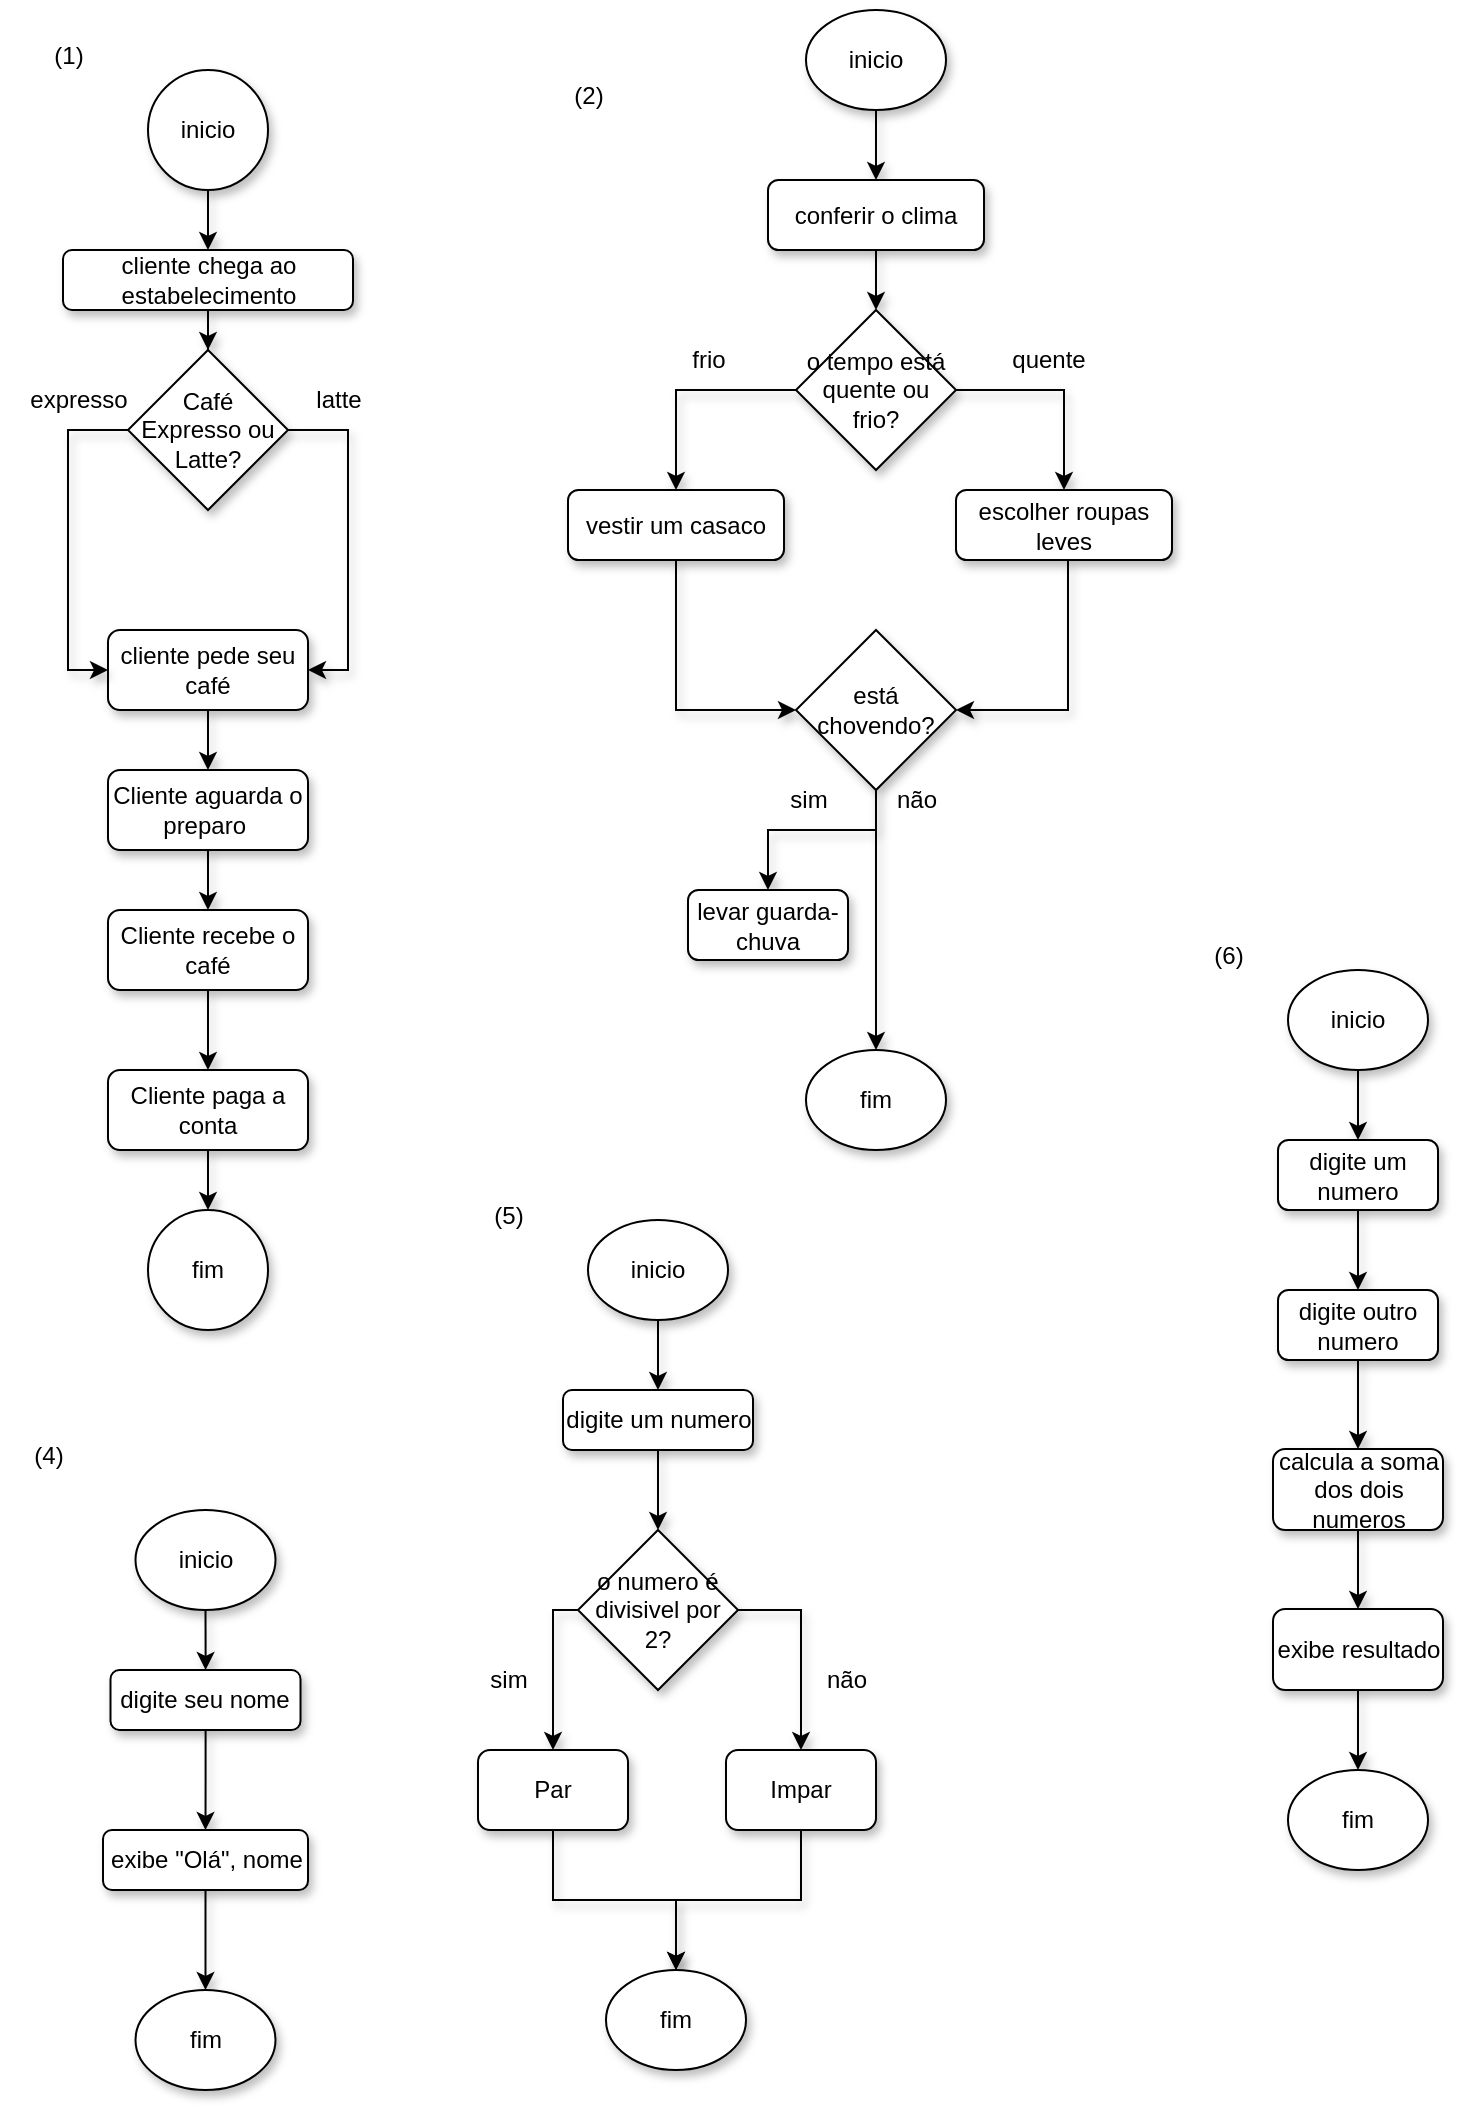 <mxfile version="26.0.11" pages="5">
  <diagram name="lista" id="a9Td2QftWE0cnzZ-PU5n">
    <mxGraphModel dx="558" dy="927" grid="1" gridSize="10" guides="1" tooltips="1" connect="1" arrows="1" fold="1" page="1" pageScale="1" pageWidth="827" pageHeight="1169" math="0" shadow="0">
      <root>
        <mxCell id="0" />
        <mxCell id="1" parent="0" />
        <mxCell id="vj0Q-SqbWzEwp1H3jBCi-4" value="" style="edgeStyle=orthogonalEdgeStyle;rounded=0;orthogonalLoop=1;jettySize=auto;html=1;shadow=1;" edge="1" parent="1" source="vj0Q-SqbWzEwp1H3jBCi-1" target="vj0Q-SqbWzEwp1H3jBCi-3">
          <mxGeometry relative="1" as="geometry" />
        </mxCell>
        <mxCell id="vj0Q-SqbWzEwp1H3jBCi-1" value="inicio" style="ellipse;whiteSpace=wrap;html=1;aspect=fixed;shadow=1;" vertex="1" parent="1">
          <mxGeometry x="90" y="40" width="60" height="60" as="geometry" />
        </mxCell>
        <mxCell id="vj0Q-SqbWzEwp1H3jBCi-7" style="edgeStyle=orthogonalEdgeStyle;rounded=0;orthogonalLoop=1;jettySize=auto;html=1;entryX=0.5;entryY=0;entryDx=0;entryDy=0;shadow=1;" edge="1" parent="1" source="vj0Q-SqbWzEwp1H3jBCi-3" target="vj0Q-SqbWzEwp1H3jBCi-6">
          <mxGeometry relative="1" as="geometry" />
        </mxCell>
        <mxCell id="vj0Q-SqbWzEwp1H3jBCi-3" value="cliente chega ao estabelecimento" style="rounded=1;whiteSpace=wrap;html=1;shadow=1;" vertex="1" parent="1">
          <mxGeometry x="47.5" y="130" width="145" height="30" as="geometry" />
        </mxCell>
        <mxCell id="vj0Q-SqbWzEwp1H3jBCi-14" value="" style="edgeStyle=orthogonalEdgeStyle;rounded=0;orthogonalLoop=1;jettySize=auto;html=1;shadow=1;" edge="1" parent="1" source="vj0Q-SqbWzEwp1H3jBCi-5" target="vj0Q-SqbWzEwp1H3jBCi-13">
          <mxGeometry relative="1" as="geometry" />
        </mxCell>
        <mxCell id="vj0Q-SqbWzEwp1H3jBCi-5" value="cliente pede seu café" style="rounded=1;whiteSpace=wrap;html=1;shadow=1;" vertex="1" parent="1">
          <mxGeometry x="70" y="320" width="100" height="40" as="geometry" />
        </mxCell>
        <mxCell id="vj0Q-SqbWzEwp1H3jBCi-9" style="edgeStyle=orthogonalEdgeStyle;rounded=0;orthogonalLoop=1;jettySize=auto;html=1;entryX=0;entryY=0.5;entryDx=0;entryDy=0;shadow=1;" edge="1" parent="1" source="vj0Q-SqbWzEwp1H3jBCi-6" target="vj0Q-SqbWzEwp1H3jBCi-5">
          <mxGeometry relative="1" as="geometry">
            <Array as="points">
              <mxPoint x="50" y="220" />
              <mxPoint x="50" y="340" />
            </Array>
          </mxGeometry>
        </mxCell>
        <mxCell id="vj0Q-SqbWzEwp1H3jBCi-10" style="edgeStyle=orthogonalEdgeStyle;rounded=0;orthogonalLoop=1;jettySize=auto;html=1;entryX=1;entryY=0.5;entryDx=0;entryDy=0;shadow=1;" edge="1" parent="1" source="vj0Q-SqbWzEwp1H3jBCi-6" target="vj0Q-SqbWzEwp1H3jBCi-5">
          <mxGeometry relative="1" as="geometry">
            <Array as="points">
              <mxPoint x="190" y="220" />
              <mxPoint x="190" y="340" />
            </Array>
          </mxGeometry>
        </mxCell>
        <mxCell id="vj0Q-SqbWzEwp1H3jBCi-6" value="Café Expresso ou Latte?" style="rhombus;whiteSpace=wrap;html=1;shadow=1;" vertex="1" parent="1">
          <mxGeometry x="80" y="180" width="80" height="80" as="geometry" />
        </mxCell>
        <mxCell id="vj0Q-SqbWzEwp1H3jBCi-11" value="latte" style="text;html=1;align=center;verticalAlign=middle;resizable=0;points=[];autosize=1;strokeColor=none;fillColor=none;shadow=1;" vertex="1" parent="1">
          <mxGeometry x="160" y="190" width="50" height="30" as="geometry" />
        </mxCell>
        <mxCell id="vj0Q-SqbWzEwp1H3jBCi-12" value="expresso" style="text;html=1;align=center;verticalAlign=middle;resizable=0;points=[];autosize=1;strokeColor=none;fillColor=none;shadow=1;" vertex="1" parent="1">
          <mxGeometry x="20" y="190" width="70" height="30" as="geometry" />
        </mxCell>
        <mxCell id="vj0Q-SqbWzEwp1H3jBCi-16" value="" style="edgeStyle=orthogonalEdgeStyle;rounded=0;orthogonalLoop=1;jettySize=auto;html=1;shadow=1;" edge="1" parent="1" source="vj0Q-SqbWzEwp1H3jBCi-13" target="vj0Q-SqbWzEwp1H3jBCi-15">
          <mxGeometry relative="1" as="geometry" />
        </mxCell>
        <mxCell id="vj0Q-SqbWzEwp1H3jBCi-13" value="Cliente aguarda o preparo&amp;nbsp;" style="rounded=1;whiteSpace=wrap;html=1;shadow=1;" vertex="1" parent="1">
          <mxGeometry x="70" y="390" width="100" height="40" as="geometry" />
        </mxCell>
        <mxCell id="vj0Q-SqbWzEwp1H3jBCi-19" value="" style="edgeStyle=orthogonalEdgeStyle;rounded=0;orthogonalLoop=1;jettySize=auto;html=1;shadow=1;" edge="1" parent="1" source="vj0Q-SqbWzEwp1H3jBCi-15" target="vj0Q-SqbWzEwp1H3jBCi-18">
          <mxGeometry relative="1" as="geometry" />
        </mxCell>
        <mxCell id="vj0Q-SqbWzEwp1H3jBCi-15" value="Cliente recebe o café" style="rounded=1;whiteSpace=wrap;html=1;shadow=1;" vertex="1" parent="1">
          <mxGeometry x="70" y="460" width="100" height="40" as="geometry" />
        </mxCell>
        <mxCell id="vj0Q-SqbWzEwp1H3jBCi-21" value="" style="edgeStyle=orthogonalEdgeStyle;rounded=0;orthogonalLoop=1;jettySize=auto;html=1;shadow=1;" edge="1" parent="1" source="vj0Q-SqbWzEwp1H3jBCi-18" target="vj0Q-SqbWzEwp1H3jBCi-20">
          <mxGeometry relative="1" as="geometry" />
        </mxCell>
        <mxCell id="vj0Q-SqbWzEwp1H3jBCi-18" value="Cliente paga a conta" style="rounded=1;whiteSpace=wrap;html=1;shadow=1;" vertex="1" parent="1">
          <mxGeometry x="70" y="540" width="100" height="40" as="geometry" />
        </mxCell>
        <mxCell id="vj0Q-SqbWzEwp1H3jBCi-20" value="fim" style="ellipse;whiteSpace=wrap;html=1;aspect=fixed;shadow=1;" vertex="1" parent="1">
          <mxGeometry x="90" y="610" width="60" height="60" as="geometry" />
        </mxCell>
        <mxCell id="vj0Q-SqbWzEwp1H3jBCi-24" value="" style="edgeStyle=orthogonalEdgeStyle;rounded=0;orthogonalLoop=1;jettySize=auto;html=1;shadow=1;" edge="1" parent="1" source="vj0Q-SqbWzEwp1H3jBCi-22" target="vj0Q-SqbWzEwp1H3jBCi-23">
          <mxGeometry relative="1" as="geometry" />
        </mxCell>
        <mxCell id="vj0Q-SqbWzEwp1H3jBCi-22" value="inicio" style="ellipse;whiteSpace=wrap;html=1;shadow=1;" vertex="1" parent="1">
          <mxGeometry x="419" y="10" width="70" height="50" as="geometry" />
        </mxCell>
        <mxCell id="vj0Q-SqbWzEwp1H3jBCi-26" value="" style="edgeStyle=orthogonalEdgeStyle;rounded=0;orthogonalLoop=1;jettySize=auto;html=1;shadow=1;" edge="1" parent="1" source="vj0Q-SqbWzEwp1H3jBCi-23" target="vj0Q-SqbWzEwp1H3jBCi-25">
          <mxGeometry relative="1" as="geometry" />
        </mxCell>
        <mxCell id="vj0Q-SqbWzEwp1H3jBCi-23" value="conferir o clima" style="rounded=1;whiteSpace=wrap;html=1;shadow=1;" vertex="1" parent="1">
          <mxGeometry x="400" y="95" width="108" height="35" as="geometry" />
        </mxCell>
        <mxCell id="vj0Q-SqbWzEwp1H3jBCi-31" style="edgeStyle=orthogonalEdgeStyle;rounded=0;orthogonalLoop=1;jettySize=auto;html=1;shadow=1;" edge="1" parent="1" source="vj0Q-SqbWzEwp1H3jBCi-25" target="vj0Q-SqbWzEwp1H3jBCi-28">
          <mxGeometry relative="1" as="geometry" />
        </mxCell>
        <mxCell id="vj0Q-SqbWzEwp1H3jBCi-33" style="edgeStyle=orthogonalEdgeStyle;rounded=0;orthogonalLoop=1;jettySize=auto;html=1;entryX=0.5;entryY=0;entryDx=0;entryDy=0;shadow=1;" edge="1" parent="1" source="vj0Q-SqbWzEwp1H3jBCi-25" target="vj0Q-SqbWzEwp1H3jBCi-29">
          <mxGeometry relative="1" as="geometry">
            <Array as="points">
              <mxPoint x="548" y="200" />
            </Array>
          </mxGeometry>
        </mxCell>
        <mxCell id="vj0Q-SqbWzEwp1H3jBCi-25" value="o tempo está quente ou frio?" style="rhombus;whiteSpace=wrap;html=1;shadow=1;" vertex="1" parent="1">
          <mxGeometry x="414" y="160" width="80" height="80" as="geometry" />
        </mxCell>
        <mxCell id="vj0Q-SqbWzEwp1H3jBCi-43" style="edgeStyle=orthogonalEdgeStyle;rounded=0;orthogonalLoop=1;jettySize=auto;html=1;entryX=0;entryY=0.5;entryDx=0;entryDy=0;shadow=1;" edge="1" parent="1" source="vj0Q-SqbWzEwp1H3jBCi-28" target="vj0Q-SqbWzEwp1H3jBCi-40">
          <mxGeometry relative="1" as="geometry">
            <Array as="points">
              <mxPoint x="354" y="360" />
            </Array>
          </mxGeometry>
        </mxCell>
        <mxCell id="vj0Q-SqbWzEwp1H3jBCi-28" value="vestir um casaco" style="rounded=1;whiteSpace=wrap;html=1;shadow=1;" vertex="1" parent="1">
          <mxGeometry x="300" y="250" width="108" height="35" as="geometry" />
        </mxCell>
        <mxCell id="vj0Q-SqbWzEwp1H3jBCi-41" style="edgeStyle=orthogonalEdgeStyle;rounded=0;orthogonalLoop=1;jettySize=auto;html=1;entryX=1;entryY=0.5;entryDx=0;entryDy=0;shadow=1;" edge="1" parent="1" source="vj0Q-SqbWzEwp1H3jBCi-29" target="vj0Q-SqbWzEwp1H3jBCi-40">
          <mxGeometry relative="1" as="geometry">
            <Array as="points">
              <mxPoint x="550" y="360" />
            </Array>
          </mxGeometry>
        </mxCell>
        <mxCell id="vj0Q-SqbWzEwp1H3jBCi-29" value="escolher roupas leves" style="rounded=1;whiteSpace=wrap;html=1;shadow=1;" vertex="1" parent="1">
          <mxGeometry x="494" y="250" width="108" height="35" as="geometry" />
        </mxCell>
        <mxCell id="vj0Q-SqbWzEwp1H3jBCi-34" value="frio" style="text;html=1;align=center;verticalAlign=middle;resizable=0;points=[];autosize=1;strokeColor=none;fillColor=none;shadow=1;" vertex="1" parent="1">
          <mxGeometry x="350" y="170" width="40" height="30" as="geometry" />
        </mxCell>
        <mxCell id="vj0Q-SqbWzEwp1H3jBCi-35" value="quente" style="text;html=1;align=center;verticalAlign=middle;resizable=0;points=[];autosize=1;strokeColor=none;fillColor=none;shadow=1;" vertex="1" parent="1">
          <mxGeometry x="510" y="170" width="60" height="30" as="geometry" />
        </mxCell>
        <mxCell id="vj0Q-SqbWzEwp1H3jBCi-46" style="edgeStyle=orthogonalEdgeStyle;rounded=0;orthogonalLoop=1;jettySize=auto;html=1;entryX=0.5;entryY=0;entryDx=0;entryDy=0;shadow=1;" edge="1" parent="1" source="vj0Q-SqbWzEwp1H3jBCi-40" target="vj0Q-SqbWzEwp1H3jBCi-45">
          <mxGeometry relative="1" as="geometry">
            <Array as="points">
              <mxPoint x="454" y="420" />
              <mxPoint x="400" y="420" />
            </Array>
          </mxGeometry>
        </mxCell>
        <mxCell id="vj0Q-SqbWzEwp1H3jBCi-48" style="edgeStyle=orthogonalEdgeStyle;rounded=0;orthogonalLoop=1;jettySize=auto;html=1;entryX=0.5;entryY=0;entryDx=0;entryDy=0;shadow=1;" edge="1" parent="1" source="vj0Q-SqbWzEwp1H3jBCi-40" target="vj0Q-SqbWzEwp1H3jBCi-47">
          <mxGeometry relative="1" as="geometry" />
        </mxCell>
        <mxCell id="vj0Q-SqbWzEwp1H3jBCi-40" value="está chovendo?" style="rhombus;whiteSpace=wrap;html=1;shadow=1;" vertex="1" parent="1">
          <mxGeometry x="414" y="320" width="80" height="80" as="geometry" />
        </mxCell>
        <mxCell id="vj0Q-SqbWzEwp1H3jBCi-45" value="levar guarda-chuva" style="rounded=1;whiteSpace=wrap;html=1;shadow=1;" vertex="1" parent="1">
          <mxGeometry x="360" y="450" width="80" height="35" as="geometry" />
        </mxCell>
        <mxCell id="vj0Q-SqbWzEwp1H3jBCi-47" value="fim" style="ellipse;whiteSpace=wrap;html=1;shadow=1;" vertex="1" parent="1">
          <mxGeometry x="419" y="530" width="70" height="50" as="geometry" />
        </mxCell>
        <mxCell id="vj0Q-SqbWzEwp1H3jBCi-49" value="sim" style="text;html=1;align=center;verticalAlign=middle;resizable=0;points=[];autosize=1;strokeColor=none;fillColor=none;shadow=1;" vertex="1" parent="1">
          <mxGeometry x="400" y="390" width="40" height="30" as="geometry" />
        </mxCell>
        <mxCell id="vj0Q-SqbWzEwp1H3jBCi-50" value="não" style="text;html=1;align=center;verticalAlign=middle;resizable=0;points=[];autosize=1;strokeColor=none;fillColor=none;shadow=1;" vertex="1" parent="1">
          <mxGeometry x="454" y="390" width="40" height="30" as="geometry" />
        </mxCell>
        <mxCell id="vj0Q-SqbWzEwp1H3jBCi-53" value="" style="edgeStyle=orthogonalEdgeStyle;rounded=0;orthogonalLoop=1;jettySize=auto;html=1;shadow=1;" edge="1" parent="1" source="vj0Q-SqbWzEwp1H3jBCi-51" target="vj0Q-SqbWzEwp1H3jBCi-52">
          <mxGeometry relative="1" as="geometry" />
        </mxCell>
        <mxCell id="vj0Q-SqbWzEwp1H3jBCi-51" value="inicio" style="ellipse;whiteSpace=wrap;html=1;shadow=1;" vertex="1" parent="1">
          <mxGeometry x="83.75" y="760" width="70" height="50" as="geometry" />
        </mxCell>
        <mxCell id="vj0Q-SqbWzEwp1H3jBCi-57" value="" style="edgeStyle=orthogonalEdgeStyle;rounded=0;orthogonalLoop=1;jettySize=auto;html=1;shadow=1;" edge="1" parent="1" source="vj0Q-SqbWzEwp1H3jBCi-52" target="vj0Q-SqbWzEwp1H3jBCi-56">
          <mxGeometry relative="1" as="geometry" />
        </mxCell>
        <mxCell id="vj0Q-SqbWzEwp1H3jBCi-52" value="digite seu nome" style="rounded=1;whiteSpace=wrap;html=1;shadow=1;" vertex="1" parent="1">
          <mxGeometry x="71.25" y="840" width="95" height="30" as="geometry" />
        </mxCell>
        <mxCell id="vj0Q-SqbWzEwp1H3jBCi-59" value="" style="edgeStyle=orthogonalEdgeStyle;rounded=0;orthogonalLoop=1;jettySize=auto;html=1;shadow=1;" edge="1" parent="1" source="vj0Q-SqbWzEwp1H3jBCi-56" target="vj0Q-SqbWzEwp1H3jBCi-58">
          <mxGeometry relative="1" as="geometry" />
        </mxCell>
        <mxCell id="vj0Q-SqbWzEwp1H3jBCi-56" value="exibe &quot;Olá&quot;, nome" style="rounded=1;whiteSpace=wrap;html=1;shadow=1;" vertex="1" parent="1">
          <mxGeometry x="67.5" y="920" width="102.5" height="30" as="geometry" />
        </mxCell>
        <mxCell id="vj0Q-SqbWzEwp1H3jBCi-58" value="fim" style="ellipse;whiteSpace=wrap;html=1;shadow=1;" vertex="1" parent="1">
          <mxGeometry x="83.75" y="1000" width="70" height="50" as="geometry" />
        </mxCell>
        <mxCell id="vj0Q-SqbWzEwp1H3jBCi-62" value="" style="edgeStyle=orthogonalEdgeStyle;rounded=0;orthogonalLoop=1;jettySize=auto;html=1;shadow=1;" edge="1" parent="1" source="vj0Q-SqbWzEwp1H3jBCi-60" target="vj0Q-SqbWzEwp1H3jBCi-61">
          <mxGeometry relative="1" as="geometry" />
        </mxCell>
        <mxCell id="vj0Q-SqbWzEwp1H3jBCi-60" value="inicio" style="ellipse;whiteSpace=wrap;html=1;shadow=1;" vertex="1" parent="1">
          <mxGeometry x="310" y="615" width="70" height="50" as="geometry" />
        </mxCell>
        <mxCell id="vj0Q-SqbWzEwp1H3jBCi-65" value="" style="edgeStyle=orthogonalEdgeStyle;rounded=0;orthogonalLoop=1;jettySize=auto;html=1;shadow=1;" edge="1" parent="1" source="vj0Q-SqbWzEwp1H3jBCi-61" target="vj0Q-SqbWzEwp1H3jBCi-64">
          <mxGeometry relative="1" as="geometry" />
        </mxCell>
        <mxCell id="vj0Q-SqbWzEwp1H3jBCi-61" value="digite um numero" style="rounded=1;whiteSpace=wrap;html=1;shadow=1;" vertex="1" parent="1">
          <mxGeometry x="297.5" y="700" width="95" height="30" as="geometry" />
        </mxCell>
        <mxCell id="vj0Q-SqbWzEwp1H3jBCi-69" style="edgeStyle=orthogonalEdgeStyle;rounded=0;orthogonalLoop=1;jettySize=auto;html=1;entryX=0.5;entryY=0;entryDx=0;entryDy=0;shadow=1;" edge="1" parent="1" source="vj0Q-SqbWzEwp1H3jBCi-64" target="vj0Q-SqbWzEwp1H3jBCi-66">
          <mxGeometry relative="1" as="geometry">
            <Array as="points">
              <mxPoint x="292" y="810" />
            </Array>
          </mxGeometry>
        </mxCell>
        <mxCell id="vj0Q-SqbWzEwp1H3jBCi-71" style="edgeStyle=orthogonalEdgeStyle;rounded=0;orthogonalLoop=1;jettySize=auto;html=1;entryX=0.5;entryY=0;entryDx=0;entryDy=0;shadow=1;" edge="1" parent="1" source="vj0Q-SqbWzEwp1H3jBCi-64" target="vj0Q-SqbWzEwp1H3jBCi-67">
          <mxGeometry relative="1" as="geometry">
            <Array as="points">
              <mxPoint x="417" y="810" />
            </Array>
          </mxGeometry>
        </mxCell>
        <mxCell id="vj0Q-SqbWzEwp1H3jBCi-64" value="o numero é divisivel por 2?" style="rhombus;whiteSpace=wrap;html=1;shadow=1;" vertex="1" parent="1">
          <mxGeometry x="305" y="770" width="80" height="80" as="geometry" />
        </mxCell>
        <mxCell id="vj0Q-SqbWzEwp1H3jBCi-73" style="edgeStyle=orthogonalEdgeStyle;rounded=0;orthogonalLoop=1;jettySize=auto;html=1;shadow=1;" edge="1" parent="1" source="vj0Q-SqbWzEwp1H3jBCi-66" target="vj0Q-SqbWzEwp1H3jBCi-72">
          <mxGeometry relative="1" as="geometry" />
        </mxCell>
        <mxCell id="vj0Q-SqbWzEwp1H3jBCi-66" value="Par" style="rounded=1;whiteSpace=wrap;html=1;shadow=1;" vertex="1" parent="1">
          <mxGeometry x="255" y="880" width="75" height="40" as="geometry" />
        </mxCell>
        <mxCell id="vj0Q-SqbWzEwp1H3jBCi-74" style="edgeStyle=orthogonalEdgeStyle;rounded=0;orthogonalLoop=1;jettySize=auto;html=1;entryX=0.5;entryY=0;entryDx=0;entryDy=0;shadow=1;" edge="1" parent="1" source="vj0Q-SqbWzEwp1H3jBCi-67" target="vj0Q-SqbWzEwp1H3jBCi-72">
          <mxGeometry relative="1" as="geometry" />
        </mxCell>
        <mxCell id="vj0Q-SqbWzEwp1H3jBCi-67" value="Impar" style="rounded=1;whiteSpace=wrap;html=1;shadow=1;" vertex="1" parent="1">
          <mxGeometry x="379" y="880" width="75" height="40" as="geometry" />
        </mxCell>
        <mxCell id="vj0Q-SqbWzEwp1H3jBCi-72" value="fim" style="ellipse;whiteSpace=wrap;html=1;shadow=1;" vertex="1" parent="1">
          <mxGeometry x="319" y="990" width="70" height="50" as="geometry" />
        </mxCell>
        <mxCell id="vj0Q-SqbWzEwp1H3jBCi-84" value="" style="edgeStyle=orthogonalEdgeStyle;rounded=0;orthogonalLoop=1;jettySize=auto;html=1;shadow=1;" edge="1" parent="1" source="vj0Q-SqbWzEwp1H3jBCi-75" target="vj0Q-SqbWzEwp1H3jBCi-81">
          <mxGeometry relative="1" as="geometry" />
        </mxCell>
        <mxCell id="vj0Q-SqbWzEwp1H3jBCi-75" value="inicio" style="ellipse;whiteSpace=wrap;html=1;shadow=1;" vertex="1" parent="1">
          <mxGeometry x="660" y="490" width="70" height="50" as="geometry" />
        </mxCell>
        <mxCell id="vj0Q-SqbWzEwp1H3jBCi-76" value="(1)" style="text;html=1;align=center;verticalAlign=middle;resizable=0;points=[];autosize=1;strokeColor=none;fillColor=none;shadow=1;" vertex="1" parent="1">
          <mxGeometry x="30" y="18" width="40" height="30" as="geometry" />
        </mxCell>
        <mxCell id="vj0Q-SqbWzEwp1H3jBCi-77" value="(2)" style="text;html=1;align=center;verticalAlign=middle;resizable=0;points=[];autosize=1;strokeColor=none;fillColor=none;shadow=1;" vertex="1" parent="1">
          <mxGeometry x="290" y="38" width="40" height="30" as="geometry" />
        </mxCell>
        <mxCell id="vj0Q-SqbWzEwp1H3jBCi-78" value="(4)" style="text;html=1;align=center;verticalAlign=middle;resizable=0;points=[];autosize=1;strokeColor=none;fillColor=none;shadow=1;" vertex="1" parent="1">
          <mxGeometry x="20" y="718" width="40" height="30" as="geometry" />
        </mxCell>
        <mxCell id="vj0Q-SqbWzEwp1H3jBCi-79" value="(5)" style="text;html=1;align=center;verticalAlign=middle;resizable=0;points=[];autosize=1;strokeColor=none;fillColor=none;shadow=1;" vertex="1" parent="1">
          <mxGeometry x="250" y="598" width="40" height="30" as="geometry" />
        </mxCell>
        <mxCell id="vj0Q-SqbWzEwp1H3jBCi-80" value="(6)" style="text;html=1;align=center;verticalAlign=middle;resizable=0;points=[];autosize=1;strokeColor=none;fillColor=none;shadow=1;" vertex="1" parent="1">
          <mxGeometry x="610" y="468" width="40" height="30" as="geometry" />
        </mxCell>
        <mxCell id="vj0Q-SqbWzEwp1H3jBCi-86" value="" style="edgeStyle=orthogonalEdgeStyle;rounded=0;orthogonalLoop=1;jettySize=auto;html=1;shadow=1;" edge="1" parent="1" source="vj0Q-SqbWzEwp1H3jBCi-81" target="vj0Q-SqbWzEwp1H3jBCi-85">
          <mxGeometry relative="1" as="geometry" />
        </mxCell>
        <mxCell id="vj0Q-SqbWzEwp1H3jBCi-81" value="digite um numero" style="rounded=1;whiteSpace=wrap;html=1;shadow=1;" vertex="1" parent="1">
          <mxGeometry x="655" y="575" width="80" height="35" as="geometry" />
        </mxCell>
        <mxCell id="vj0Q-SqbWzEwp1H3jBCi-82" value="sim" style="text;html=1;align=center;verticalAlign=middle;resizable=0;points=[];autosize=1;strokeColor=none;fillColor=none;shadow=1;" vertex="1" parent="1">
          <mxGeometry x="250" y="830" width="40" height="30" as="geometry" />
        </mxCell>
        <mxCell id="vj0Q-SqbWzEwp1H3jBCi-83" value="não" style="text;html=1;align=center;verticalAlign=middle;resizable=0;points=[];autosize=1;strokeColor=none;fillColor=none;shadow=1;" vertex="1" parent="1">
          <mxGeometry x="419" y="830" width="40" height="30" as="geometry" />
        </mxCell>
        <mxCell id="vj0Q-SqbWzEwp1H3jBCi-88" value="" style="edgeStyle=orthogonalEdgeStyle;rounded=0;orthogonalLoop=1;jettySize=auto;html=1;shadow=1;" edge="1" parent="1" source="vj0Q-SqbWzEwp1H3jBCi-85" target="vj0Q-SqbWzEwp1H3jBCi-87">
          <mxGeometry relative="1" as="geometry" />
        </mxCell>
        <mxCell id="vj0Q-SqbWzEwp1H3jBCi-85" value="digite outro numero" style="rounded=1;whiteSpace=wrap;html=1;shadow=1;" vertex="1" parent="1">
          <mxGeometry x="655" y="650" width="80" height="35" as="geometry" />
        </mxCell>
        <mxCell id="vj0Q-SqbWzEwp1H3jBCi-90" value="" style="edgeStyle=orthogonalEdgeStyle;rounded=0;orthogonalLoop=1;jettySize=auto;html=1;shadow=1;" edge="1" parent="1" source="vj0Q-SqbWzEwp1H3jBCi-87" target="vj0Q-SqbWzEwp1H3jBCi-89">
          <mxGeometry relative="1" as="geometry" />
        </mxCell>
        <mxCell id="vj0Q-SqbWzEwp1H3jBCi-87" value="calcula a soma dos dois numeros" style="rounded=1;whiteSpace=wrap;html=1;shadow=1;" vertex="1" parent="1">
          <mxGeometry x="652.5" y="729.5" width="85" height="40.5" as="geometry" />
        </mxCell>
        <mxCell id="vj0Q-SqbWzEwp1H3jBCi-92" value="" style="edgeStyle=orthogonalEdgeStyle;rounded=0;orthogonalLoop=1;jettySize=auto;html=1;shadow=1;" edge="1" parent="1" source="vj0Q-SqbWzEwp1H3jBCi-89" target="vj0Q-SqbWzEwp1H3jBCi-91">
          <mxGeometry relative="1" as="geometry" />
        </mxCell>
        <mxCell id="vj0Q-SqbWzEwp1H3jBCi-89" value="exibe resultado" style="rounded=1;whiteSpace=wrap;html=1;shadow=1;" vertex="1" parent="1">
          <mxGeometry x="652.5" y="809.5" width="85" height="40.5" as="geometry" />
        </mxCell>
        <mxCell id="vj0Q-SqbWzEwp1H3jBCi-91" value="fim" style="ellipse;whiteSpace=wrap;html=1;shadow=1;" vertex="1" parent="1">
          <mxGeometry x="660" y="890" width="70" height="50" as="geometry" />
        </mxCell>
      </root>
    </mxGraphModel>
  </diagram>
  <diagram name="Página-1" id="d__YXaQnYgOr8A_W8-DF">
    <mxGraphModel dx="948" dy="1576" grid="1" gridSize="10" guides="1" tooltips="1" connect="1" arrows="1" fold="1" page="1" pageScale="1" pageWidth="827" pageHeight="1169" math="0" shadow="0">
      <root>
        <mxCell id="7MPc8IVNI66C-N7vgD6w-0" />
        <mxCell id="7MPc8IVNI66C-N7vgD6w-1" parent="7MPc8IVNI66C-N7vgD6w-0" />
        <mxCell id="0VxpGzuiMKSGTcHdldLD-0" value="(3)" style="text;html=1;align=center;verticalAlign=middle;resizable=0;points=[];autosize=1;strokeColor=none;fillColor=none;" vertex="1" parent="7MPc8IVNI66C-N7vgD6w-1">
          <mxGeometry x="40" y="48" width="40" height="30" as="geometry" />
        </mxCell>
      </root>
    </mxGraphModel>
  </diagram>
  <diagram id="3Ay1INTfD5h9hlpqv3-7" name="Página-2">
    <mxGraphModel dx="790" dy="1313" grid="1" gridSize="10" guides="1" tooltips="1" connect="1" arrows="1" fold="1" page="1" pageScale="1" pageWidth="827" pageHeight="1169" math="0" shadow="0">
      <root>
        <mxCell id="0" />
        <mxCell id="1" parent="0" />
        <mxCell id="4G2lESy897z4IMlArw1j-3" value="" style="edgeStyle=orthogonalEdgeStyle;rounded=0;orthogonalLoop=1;jettySize=auto;html=1;shadow=1;" edge="1" parent="1" source="4G2lESy897z4IMlArw1j-1" target="4G2lESy897z4IMlArw1j-2">
          <mxGeometry relative="1" as="geometry" />
        </mxCell>
        <mxCell id="4G2lESy897z4IMlArw1j-1" value="inicio" style="ellipse;whiteSpace=wrap;html=1;shadow=1;" vertex="1" parent="1">
          <mxGeometry x="110" y="40" width="60" height="40" as="geometry" />
        </mxCell>
        <mxCell id="4G2lESy897z4IMlArw1j-5" value="" style="edgeStyle=orthogonalEdgeStyle;rounded=0;orthogonalLoop=1;jettySize=auto;html=1;shadow=1;" edge="1" parent="1" source="4G2lESy897z4IMlArw1j-2" target="4G2lESy897z4IMlArw1j-4">
          <mxGeometry relative="1" as="geometry" />
        </mxCell>
        <mxCell id="4G2lESy897z4IMlArw1j-2" value="digite um numero" style="rounded=1;whiteSpace=wrap;html=1;shadow=1;" vertex="1" parent="1">
          <mxGeometry x="102.5" y="120" width="75" height="30" as="geometry" />
        </mxCell>
        <mxCell id="4G2lESy897z4IMlArw1j-7" value="" style="edgeStyle=orthogonalEdgeStyle;rounded=0;orthogonalLoop=1;jettySize=auto;html=1;shadow=1;" edge="1" parent="1" source="4G2lESy897z4IMlArw1j-4" target="4G2lESy897z4IMlArw1j-6">
          <mxGeometry relative="1" as="geometry" />
        </mxCell>
        <mxCell id="4G2lESy897z4IMlArw1j-4" value="digite outro numero" style="rounded=1;whiteSpace=wrap;html=1;shadow=1;" vertex="1" parent="1">
          <mxGeometry x="102.5" y="180" width="75" height="30" as="geometry" />
        </mxCell>
        <mxCell id="4G2lESy897z4IMlArw1j-11" style="edgeStyle=orthogonalEdgeStyle;rounded=0;orthogonalLoop=1;jettySize=auto;html=1;entryX=0.5;entryY=0;entryDx=0;entryDy=0;shadow=1;" edge="1" parent="1" source="4G2lESy897z4IMlArw1j-6" target="4G2lESy897z4IMlArw1j-8">
          <mxGeometry relative="1" as="geometry">
            <Array as="points">
              <mxPoint x="88" y="300" />
            </Array>
          </mxGeometry>
        </mxCell>
        <mxCell id="4G2lESy897z4IMlArw1j-15" style="edgeStyle=orthogonalEdgeStyle;rounded=0;orthogonalLoop=1;jettySize=auto;html=1;entryX=0.5;entryY=0;entryDx=0;entryDy=0;shadow=1;" edge="1" parent="1" source="4G2lESy897z4IMlArw1j-6" target="4G2lESy897z4IMlArw1j-14">
          <mxGeometry relative="1" as="geometry" />
        </mxCell>
        <mxCell id="4G2lESy897z4IMlArw1j-6" value="N1 &amp;gt; N2?" style="rhombus;whiteSpace=wrap;html=1;shadow=1;" vertex="1" parent="1">
          <mxGeometry x="100" y="260" width="80" height="80" as="geometry" />
        </mxCell>
        <mxCell id="4G2lESy897z4IMlArw1j-25" style="edgeStyle=orthogonalEdgeStyle;rounded=0;orthogonalLoop=1;jettySize=auto;html=1;entryX=0;entryY=0.5;entryDx=0;entryDy=0;shadow=1;" edge="1" parent="1" source="4G2lESy897z4IMlArw1j-8" target="4G2lESy897z4IMlArw1j-23">
          <mxGeometry relative="1" as="geometry">
            <Array as="points">
              <mxPoint x="88" y="765" />
            </Array>
          </mxGeometry>
        </mxCell>
        <mxCell id="4G2lESy897z4IMlArw1j-8" value="exibe &quot;o maior é&quot;, N1" style="rounded=1;whiteSpace=wrap;html=1;shadow=1;" vertex="1" parent="1">
          <mxGeometry x="50" y="400" width="75" height="30" as="geometry" />
        </mxCell>
        <mxCell id="4G2lESy897z4IMlArw1j-12" value="sim" style="text;html=1;align=center;verticalAlign=middle;resizable=0;points=[];autosize=1;strokeColor=none;fillColor=none;shadow=1;" vertex="1" parent="1">
          <mxGeometry x="50" y="340" width="40" height="30" as="geometry" />
        </mxCell>
        <mxCell id="4G2lESy897z4IMlArw1j-18" value="" style="edgeStyle=orthogonalEdgeStyle;rounded=0;orthogonalLoop=1;jettySize=auto;html=1;shadow=1;" edge="1" parent="1" source="4G2lESy897z4IMlArw1j-14" target="4G2lESy897z4IMlArw1j-17">
          <mxGeometry relative="1" as="geometry" />
        </mxCell>
        <mxCell id="4G2lESy897z4IMlArw1j-21" style="edgeStyle=orthogonalEdgeStyle;rounded=0;orthogonalLoop=1;jettySize=auto;html=1;entryX=0.5;entryY=0;entryDx=0;entryDy=0;shadow=1;" edge="1" parent="1" source="4G2lESy897z4IMlArw1j-14" target="4G2lESy897z4IMlArw1j-20">
          <mxGeometry relative="1" as="geometry" />
        </mxCell>
        <mxCell id="4G2lESy897z4IMlArw1j-14" value="N2 &amp;gt; N1?" style="rhombus;whiteSpace=wrap;html=1;shadow=1;" vertex="1" parent="1">
          <mxGeometry x="190" y="370" width="80" height="80" as="geometry" />
        </mxCell>
        <mxCell id="4G2lESy897z4IMlArw1j-16" value="não" style="text;html=1;align=center;verticalAlign=middle;resizable=0;points=[];autosize=1;strokeColor=none;fillColor=none;shadow=1;" vertex="1" parent="1">
          <mxGeometry x="180" y="270" width="40" height="30" as="geometry" />
        </mxCell>
        <mxCell id="4G2lESy897z4IMlArw1j-24" value="" style="edgeStyle=orthogonalEdgeStyle;rounded=0;orthogonalLoop=1;jettySize=auto;html=1;shadow=1;" edge="1" parent="1" source="4G2lESy897z4IMlArw1j-17" target="4G2lESy897z4IMlArw1j-23">
          <mxGeometry relative="1" as="geometry" />
        </mxCell>
        <mxCell id="4G2lESy897z4IMlArw1j-17" value="exibe &quot;o maior é&quot;, N2" style="rounded=1;whiteSpace=wrap;html=1;shadow=1;" vertex="1" parent="1">
          <mxGeometry x="192.5" y="500" width="75" height="30" as="geometry" />
        </mxCell>
        <mxCell id="4G2lESy897z4IMlArw1j-19" value="sim" style="text;html=1;align=center;verticalAlign=middle;resizable=0;points=[];autosize=1;strokeColor=none;fillColor=none;shadow=1;" vertex="1" parent="1">
          <mxGeometry x="180" y="450" width="40" height="30" as="geometry" />
        </mxCell>
        <mxCell id="4G2lESy897z4IMlArw1j-27" value="" style="edgeStyle=orthogonalEdgeStyle;rounded=0;orthogonalLoop=1;jettySize=auto;html=1;shadow=1;" edge="1" parent="1" source="4G2lESy897z4IMlArw1j-20" target="4G2lESy897z4IMlArw1j-26">
          <mxGeometry relative="1" as="geometry" />
        </mxCell>
        <mxCell id="4G2lESy897z4IMlArw1j-29" style="edgeStyle=orthogonalEdgeStyle;rounded=0;orthogonalLoop=1;jettySize=auto;html=1;entryX=1;entryY=0.5;entryDx=0;entryDy=0;shadow=1;" edge="1" parent="1" source="4G2lESy897z4IMlArw1j-20" target="4G2lESy897z4IMlArw1j-23">
          <mxGeometry relative="1" as="geometry">
            <Array as="points">
              <mxPoint x="440" y="510" />
              <mxPoint x="440" y="765" />
            </Array>
          </mxGeometry>
        </mxCell>
        <mxCell id="4G2lESy897z4IMlArw1j-20" value="N1==N2?" style="rhombus;whiteSpace=wrap;html=1;shadow=1;" vertex="1" parent="1">
          <mxGeometry x="320" y="470" width="80" height="80" as="geometry" />
        </mxCell>
        <mxCell id="4G2lESy897z4IMlArw1j-22" value="não" style="text;html=1;align=center;verticalAlign=middle;resizable=0;points=[];autosize=1;strokeColor=none;fillColor=none;shadow=1;" vertex="1" parent="1">
          <mxGeometry x="290" y="380" width="40" height="30" as="geometry" />
        </mxCell>
        <mxCell id="4G2lESy897z4IMlArw1j-23" value="fim" style="ellipse;whiteSpace=wrap;html=1;shadow=1;" vertex="1" parent="1">
          <mxGeometry x="200" y="740" width="60" height="50" as="geometry" />
        </mxCell>
        <mxCell id="4G2lESy897z4IMlArw1j-26" value="exibe &quot;os dois são iguais&quot;" style="rounded=1;whiteSpace=wrap;html=1;shadow=1;" vertex="1" parent="1">
          <mxGeometry x="316.25" y="590" width="87.5" height="40" as="geometry" />
        </mxCell>
        <mxCell id="4G2lESy897z4IMlArw1j-28" value="sim" style="text;html=1;align=center;verticalAlign=middle;resizable=0;points=[];autosize=1;strokeColor=none;fillColor=none;shadow=1;" vertex="1" parent="1">
          <mxGeometry x="320" y="550" width="40" height="30" as="geometry" />
        </mxCell>
        <mxCell id="4G2lESy897z4IMlArw1j-30" value="não" style="text;html=1;align=center;verticalAlign=middle;resizable=0;points=[];autosize=1;strokeColor=none;fillColor=none;shadow=1;" vertex="1" parent="1">
          <mxGeometry x="400" y="480" width="40" height="30" as="geometry" />
        </mxCell>
        <mxCell id="Sq0eNvEH2E8LiyKi8Ufh-1" value="(7)" style="text;html=1;align=center;verticalAlign=middle;resizable=0;points=[];autosize=1;strokeColor=none;fillColor=none;shadow=1;" vertex="1" parent="1">
          <mxGeometry x="30" y="18" width="40" height="30" as="geometry" />
        </mxCell>
        <mxCell id="Sq0eNvEH2E8LiyKi8Ufh-4" value="" style="edgeStyle=orthogonalEdgeStyle;rounded=0;orthogonalLoop=1;jettySize=auto;html=1;shadow=1;" edge="1" parent="1" source="Sq0eNvEH2E8LiyKi8Ufh-2" target="Sq0eNvEH2E8LiyKi8Ufh-3">
          <mxGeometry relative="1" as="geometry" />
        </mxCell>
        <mxCell id="Sq0eNvEH2E8LiyKi8Ufh-2" value="inicio" style="ellipse;whiteSpace=wrap;html=1;shadow=1;" vertex="1" parent="1">
          <mxGeometry x="640" y="40" width="60" height="40" as="geometry" />
        </mxCell>
        <mxCell id="Sq0eNvEH2E8LiyKi8Ufh-11" style="edgeStyle=orthogonalEdgeStyle;rounded=0;orthogonalLoop=1;jettySize=auto;html=1;entryX=0.5;entryY=0;entryDx=0;entryDy=0;shadow=1;" edge="1" parent="1" source="Sq0eNvEH2E8LiyKi8Ufh-3" target="Sq0eNvEH2E8LiyKi8Ufh-5">
          <mxGeometry relative="1" as="geometry" />
        </mxCell>
        <mxCell id="Sq0eNvEH2E8LiyKi8Ufh-3" value="digite uma nota" style="rounded=1;whiteSpace=wrap;html=1;shadow=1;" vertex="1" parent="1">
          <mxGeometry x="628.13" y="120" width="83.75" height="30" as="geometry" />
        </mxCell>
        <mxCell id="Sq0eNvEH2E8LiyKi8Ufh-12" style="edgeStyle=orthogonalEdgeStyle;rounded=0;orthogonalLoop=1;jettySize=auto;html=1;entryX=0.5;entryY=0;entryDx=0;entryDy=0;shadow=1;" edge="1" parent="1" source="Sq0eNvEH2E8LiyKi8Ufh-5" target="Sq0eNvEH2E8LiyKi8Ufh-6">
          <mxGeometry relative="1" as="geometry" />
        </mxCell>
        <mxCell id="Sq0eNvEH2E8LiyKi8Ufh-5" value="digite a segunda nota" style="rounded=1;whiteSpace=wrap;html=1;shadow=1;" vertex="1" parent="1">
          <mxGeometry x="628.13" y="180" width="83.75" height="30" as="geometry" />
        </mxCell>
        <mxCell id="Sq0eNvEH2E8LiyKi8Ufh-14" value="" style="edgeStyle=orthogonalEdgeStyle;rounded=0;orthogonalLoop=1;jettySize=auto;html=1;shadow=1;" edge="1" parent="1" source="Sq0eNvEH2E8LiyKi8Ufh-6" target="Sq0eNvEH2E8LiyKi8Ufh-13">
          <mxGeometry relative="1" as="geometry" />
        </mxCell>
        <mxCell id="Sq0eNvEH2E8LiyKi8Ufh-6" value="digite a terceira nota" style="rounded=1;whiteSpace=wrap;html=1;shadow=1;" vertex="1" parent="1">
          <mxGeometry x="628.13" y="240" width="83.75" height="30" as="geometry" />
        </mxCell>
        <mxCell id="Sq0eNvEH2E8LiyKi8Ufh-17" value="" style="edgeStyle=orthogonalEdgeStyle;rounded=0;orthogonalLoop=1;jettySize=auto;html=1;shadow=1;" edge="1" parent="1" source="Sq0eNvEH2E8LiyKi8Ufh-13" target="Sq0eNvEH2E8LiyKi8Ufh-16">
          <mxGeometry relative="1" as="geometry" />
        </mxCell>
        <mxCell id="Sq0eNvEH2E8LiyKi8Ufh-13" value="calcula a média das 3 notas" style="rounded=1;whiteSpace=wrap;html=1;shadow=1;" vertex="1" parent="1">
          <mxGeometry x="624.07" y="310" width="91.88" height="50" as="geometry" />
        </mxCell>
        <mxCell id="Sq0eNvEH2E8LiyKi8Ufh-15" value="(8)" style="text;html=1;align=center;verticalAlign=middle;resizable=0;points=[];autosize=1;strokeColor=none;fillColor=none;shadow=1;" vertex="1" parent="1">
          <mxGeometry x="550" y="28" width="40" height="30" as="geometry" />
        </mxCell>
        <mxCell id="Sq0eNvEH2E8LiyKi8Ufh-19" value="" style="edgeStyle=orthogonalEdgeStyle;rounded=0;orthogonalLoop=1;jettySize=auto;html=1;shadow=1;" edge="1" parent="1" source="Sq0eNvEH2E8LiyKi8Ufh-16" target="Sq0eNvEH2E8LiyKi8Ufh-18">
          <mxGeometry relative="1" as="geometry" />
        </mxCell>
        <mxCell id="Sq0eNvEH2E8LiyKi8Ufh-16" value="exibe a média" style="rounded=1;whiteSpace=wrap;html=1;shadow=1;" vertex="1" parent="1">
          <mxGeometry x="628.12" y="400" width="83.75" height="30" as="geometry" />
        </mxCell>
        <mxCell id="Sq0eNvEH2E8LiyKi8Ufh-18" value="fim" style="ellipse;whiteSpace=wrap;html=1;shadow=1;" vertex="1" parent="1">
          <mxGeometry x="640" y="475" width="60" height="35" as="geometry" />
        </mxCell>
      </root>
    </mxGraphModel>
  </diagram>
  <diagram id="kY11Sbe7PgilvpzinGP8" name="Página-3">
    <mxGraphModel dx="677" dy="1126" grid="1" gridSize="10" guides="1" tooltips="1" connect="1" arrows="1" fold="1" page="1" pageScale="1" pageWidth="827" pageHeight="1169" math="0" shadow="0">
      <root>
        <mxCell id="0" />
        <mxCell id="1" parent="0" />
        <mxCell id="B17R-8w6reu-1y7vuRW--1" value="(9)" style="text;html=1;align=center;verticalAlign=middle;resizable=0;points=[];autosize=1;strokeColor=none;fillColor=none;" vertex="1" parent="1">
          <mxGeometry x="30" y="30" width="40" height="30" as="geometry" />
        </mxCell>
        <mxCell id="B17R-8w6reu-1y7vuRW--5" value="" style="edgeStyle=orthogonalEdgeStyle;rounded=0;orthogonalLoop=1;jettySize=auto;html=1;" edge="1" parent="1" source="B17R-8w6reu-1y7vuRW--2" target="B17R-8w6reu-1y7vuRW--4">
          <mxGeometry relative="1" as="geometry" />
        </mxCell>
        <mxCell id="B17R-8w6reu-1y7vuRW--2" value="inicio" style="ellipse;whiteSpace=wrap;html=1;" vertex="1" parent="1">
          <mxGeometry x="110" y="50" width="60" height="50" as="geometry" />
        </mxCell>
        <mxCell id="B17R-8w6reu-1y7vuRW--7" value="" style="edgeStyle=orthogonalEdgeStyle;rounded=0;orthogonalLoop=1;jettySize=auto;html=1;" edge="1" parent="1" source="B17R-8w6reu-1y7vuRW--4" target="B17R-8w6reu-1y7vuRW--6">
          <mxGeometry relative="1" as="geometry" />
        </mxCell>
        <mxCell id="B17R-8w6reu-1y7vuRW--4" value="digite sua idade" style="rounded=1;whiteSpace=wrap;html=1;" vertex="1" parent="1">
          <mxGeometry x="100" y="140" width="80" height="40" as="geometry" />
        </mxCell>
        <mxCell id="B17R-8w6reu-1y7vuRW--9" value="" style="edgeStyle=orthogonalEdgeStyle;rounded=0;orthogonalLoop=1;jettySize=auto;html=1;" edge="1" parent="1" source="B17R-8w6reu-1y7vuRW--6" target="B17R-8w6reu-1y7vuRW--8">
          <mxGeometry relative="1" as="geometry" />
        </mxCell>
        <mxCell id="B17R-8w6reu-1y7vuRW--12" style="edgeStyle=orthogonalEdgeStyle;rounded=0;orthogonalLoop=1;jettySize=auto;html=1;entryX=0.5;entryY=0;entryDx=0;entryDy=0;" edge="1" parent="1" source="B17R-8w6reu-1y7vuRW--6" target="B17R-8w6reu-1y7vuRW--11">
          <mxGeometry relative="1" as="geometry" />
        </mxCell>
        <mxCell id="B17R-8w6reu-1y7vuRW--6" value="Idade&amp;lt;= 12?" style="rhombus;whiteSpace=wrap;html=1;" vertex="1" parent="1">
          <mxGeometry x="100" y="220" width="80" height="80" as="geometry" />
        </mxCell>
        <mxCell id="B17R-8w6reu-1y7vuRW--30" style="edgeStyle=orthogonalEdgeStyle;rounded=0;orthogonalLoop=1;jettySize=auto;html=1;" edge="1" parent="1" source="B17R-8w6reu-1y7vuRW--8" target="B17R-8w6reu-1y7vuRW--29">
          <mxGeometry relative="1" as="geometry" />
        </mxCell>
        <mxCell id="B17R-8w6reu-1y7vuRW--8" value="exibe &quot;Criança&quot;" style="rounded=1;whiteSpace=wrap;html=1;" vertex="1" parent="1">
          <mxGeometry x="100" y="350" width="80" height="40" as="geometry" />
        </mxCell>
        <mxCell id="B17R-8w6reu-1y7vuRW--10" value="sim" style="text;html=1;align=center;verticalAlign=middle;resizable=0;points=[];autosize=1;strokeColor=none;fillColor=none;" vertex="1" parent="1">
          <mxGeometry x="100" y="310" width="40" height="30" as="geometry" />
        </mxCell>
        <mxCell id="B17R-8w6reu-1y7vuRW--15" value="" style="edgeStyle=orthogonalEdgeStyle;rounded=0;orthogonalLoop=1;jettySize=auto;html=1;" edge="1" parent="1" source="B17R-8w6reu-1y7vuRW--11" target="B17R-8w6reu-1y7vuRW--14">
          <mxGeometry relative="1" as="geometry" />
        </mxCell>
        <mxCell id="B17R-8w6reu-1y7vuRW--18" style="edgeStyle=orthogonalEdgeStyle;rounded=0;orthogonalLoop=1;jettySize=auto;html=1;entryX=0.5;entryY=0;entryDx=0;entryDy=0;" edge="1" parent="1" source="B17R-8w6reu-1y7vuRW--11" target="B17R-8w6reu-1y7vuRW--17">
          <mxGeometry relative="1" as="geometry" />
        </mxCell>
        <mxCell id="B17R-8w6reu-1y7vuRW--11" value="Idade &amp;gt;12 e idade&amp;lt;18?" style="rhombus;whiteSpace=wrap;html=1;" vertex="1" parent="1">
          <mxGeometry x="210" y="320" width="90" height="80" as="geometry" />
        </mxCell>
        <mxCell id="B17R-8w6reu-1y7vuRW--13" value="não" style="text;html=1;align=center;verticalAlign=middle;resizable=0;points=[];autosize=1;strokeColor=none;fillColor=none;" vertex="1" parent="1">
          <mxGeometry x="190" y="230" width="40" height="30" as="geometry" />
        </mxCell>
        <mxCell id="B17R-8w6reu-1y7vuRW--33" style="edgeStyle=orthogonalEdgeStyle;rounded=0;orthogonalLoop=1;jettySize=auto;html=1;entryX=0.5;entryY=0;entryDx=0;entryDy=0;" edge="1" parent="1" source="B17R-8w6reu-1y7vuRW--14" target="B17R-8w6reu-1y7vuRW--29">
          <mxGeometry relative="1" as="geometry" />
        </mxCell>
        <mxCell id="B17R-8w6reu-1y7vuRW--14" value="exibe &quot;Adolescente&quot;" style="rounded=1;whiteSpace=wrap;html=1;" vertex="1" parent="1">
          <mxGeometry x="215" y="440" width="80" height="40" as="geometry" />
        </mxCell>
        <mxCell id="B17R-8w6reu-1y7vuRW--16" value="sim" style="text;html=1;align=center;verticalAlign=middle;resizable=0;points=[];autosize=1;strokeColor=none;fillColor=none;" vertex="1" parent="1">
          <mxGeometry x="215" y="400" width="40" height="30" as="geometry" />
        </mxCell>
        <mxCell id="B17R-8w6reu-1y7vuRW--21" value="" style="edgeStyle=orthogonalEdgeStyle;rounded=0;orthogonalLoop=1;jettySize=auto;html=1;" edge="1" parent="1" source="B17R-8w6reu-1y7vuRW--17" target="B17R-8w6reu-1y7vuRW--20">
          <mxGeometry relative="1" as="geometry" />
        </mxCell>
        <mxCell id="B17R-8w6reu-1y7vuRW--24" style="edgeStyle=orthogonalEdgeStyle;rounded=0;orthogonalLoop=1;jettySize=auto;html=1;entryX=0.5;entryY=0;entryDx=0;entryDy=0;" edge="1" parent="1" source="B17R-8w6reu-1y7vuRW--17" target="B17R-8w6reu-1y7vuRW--23">
          <mxGeometry relative="1" as="geometry" />
        </mxCell>
        <mxCell id="B17R-8w6reu-1y7vuRW--17" value="Idade &amp;gt;17 e idade&amp;lt;60?" style="rhombus;whiteSpace=wrap;html=1;" vertex="1" parent="1">
          <mxGeometry x="340" y="420" width="90" height="80" as="geometry" />
        </mxCell>
        <mxCell id="B17R-8w6reu-1y7vuRW--19" value="não" style="text;html=1;align=center;verticalAlign=middle;resizable=0;points=[];autosize=1;strokeColor=none;fillColor=none;" vertex="1" parent="1">
          <mxGeometry x="320" y="330" width="40" height="30" as="geometry" />
        </mxCell>
        <mxCell id="B17R-8w6reu-1y7vuRW--34" style="edgeStyle=orthogonalEdgeStyle;rounded=0;orthogonalLoop=1;jettySize=auto;html=1;entryX=0.5;entryY=0;entryDx=0;entryDy=0;" edge="1" parent="1" source="B17R-8w6reu-1y7vuRW--20" target="B17R-8w6reu-1y7vuRW--29">
          <mxGeometry relative="1" as="geometry" />
        </mxCell>
        <mxCell id="B17R-8w6reu-1y7vuRW--20" value="exibe &quot;Adulto&quot;" style="rounded=1;whiteSpace=wrap;html=1;" vertex="1" parent="1">
          <mxGeometry x="345" y="530" width="80" height="40" as="geometry" />
        </mxCell>
        <mxCell id="B17R-8w6reu-1y7vuRW--22" value="sim" style="text;html=1;align=center;verticalAlign=middle;resizable=0;points=[];autosize=1;strokeColor=none;fillColor=none;" vertex="1" parent="1">
          <mxGeometry x="340" y="500" width="40" height="30" as="geometry" />
        </mxCell>
        <mxCell id="B17R-8w6reu-1y7vuRW--27" value="" style="edgeStyle=orthogonalEdgeStyle;rounded=0;orthogonalLoop=1;jettySize=auto;html=1;" edge="1" parent="1" source="B17R-8w6reu-1y7vuRW--23" target="B17R-8w6reu-1y7vuRW--26">
          <mxGeometry relative="1" as="geometry" />
        </mxCell>
        <mxCell id="B17R-8w6reu-1y7vuRW--36" style="edgeStyle=orthogonalEdgeStyle;rounded=0;orthogonalLoop=1;jettySize=auto;html=1;entryX=1;entryY=0.5;entryDx=0;entryDy=0;" edge="1" parent="1" source="B17R-8w6reu-1y7vuRW--23" target="B17R-8w6reu-1y7vuRW--29">
          <mxGeometry relative="1" as="geometry">
            <Array as="points">
              <mxPoint x="630" y="547" />
              <mxPoint x="630" y="705" />
            </Array>
          </mxGeometry>
        </mxCell>
        <mxCell id="B17R-8w6reu-1y7vuRW--23" value="Idade &amp;gt;=60?" style="rhombus;whiteSpace=wrap;html=1;" vertex="1" parent="1">
          <mxGeometry x="480" y="510" width="90" height="75" as="geometry" />
        </mxCell>
        <mxCell id="B17R-8w6reu-1y7vuRW--25" value="não" style="text;html=1;align=center;verticalAlign=middle;resizable=0;points=[];autosize=1;strokeColor=none;fillColor=none;" vertex="1" parent="1">
          <mxGeometry x="450" y="430" width="40" height="30" as="geometry" />
        </mxCell>
        <mxCell id="B17R-8w6reu-1y7vuRW--35" style="edgeStyle=orthogonalEdgeStyle;rounded=0;orthogonalLoop=1;jettySize=auto;html=1;entryX=0.5;entryY=0;entryDx=0;entryDy=0;" edge="1" parent="1" source="B17R-8w6reu-1y7vuRW--26" target="B17R-8w6reu-1y7vuRW--29">
          <mxGeometry relative="1" as="geometry" />
        </mxCell>
        <mxCell id="B17R-8w6reu-1y7vuRW--26" value="exibe &quot;Idoso&quot;" style="rounded=1;whiteSpace=wrap;html=1;" vertex="1" parent="1">
          <mxGeometry x="482.5" y="615" width="85" height="40" as="geometry" />
        </mxCell>
        <mxCell id="B17R-8w6reu-1y7vuRW--28" value="sim" style="text;html=1;align=center;verticalAlign=middle;resizable=0;points=[];autosize=1;strokeColor=none;fillColor=none;" vertex="1" parent="1">
          <mxGeometry x="482.5" y="580" width="40" height="30" as="geometry" />
        </mxCell>
        <mxCell id="B17R-8w6reu-1y7vuRW--29" value="fim" style="ellipse;whiteSpace=wrap;html=1;" vertex="1" parent="1">
          <mxGeometry x="110" y="680" width="60" height="50" as="geometry" />
        </mxCell>
        <mxCell id="B17R-8w6reu-1y7vuRW--37" value="não" style="text;html=1;align=center;verticalAlign=middle;resizable=0;points=[];autosize=1;strokeColor=none;fillColor=none;" vertex="1" parent="1">
          <mxGeometry x="570" y="510" width="40" height="30" as="geometry" />
        </mxCell>
      </root>
    </mxGraphModel>
  </diagram>
  <diagram id="5iLQHI-RHS7OLpv6ju5y" name="Página-4">
    <mxGraphModel dx="474" dy="788" grid="1" gridSize="10" guides="1" tooltips="1" connect="1" arrows="1" fold="1" page="1" pageScale="1" pageWidth="827" pageHeight="1169" math="0" shadow="0">
      <root>
        <mxCell id="0" />
        <mxCell id="1" parent="0" />
        <mxCell id="KWaM-IiXaWNC9j93ayT2-1" value="(10)" style="text;html=1;align=center;verticalAlign=middle;resizable=0;points=[];autosize=1;strokeColor=none;fillColor=none;shadow=1;" vertex="1" parent="1">
          <mxGeometry x="40" y="20" width="40" height="30" as="geometry" />
        </mxCell>
        <mxCell id="KWaM-IiXaWNC9j93ayT2-2" value="" style="edgeStyle=orthogonalEdgeStyle;rounded=0;orthogonalLoop=1;jettySize=auto;html=1;shadow=1;" edge="1" parent="1" source="KWaM-IiXaWNC9j93ayT2-3" target="KWaM-IiXaWNC9j93ayT2-5">
          <mxGeometry relative="1" as="geometry" />
        </mxCell>
        <mxCell id="KWaM-IiXaWNC9j93ayT2-3" value="inicio" style="ellipse;whiteSpace=wrap;html=1;shadow=1;" vertex="1" parent="1">
          <mxGeometry x="100" y="42" width="60" height="50" as="geometry" />
        </mxCell>
        <mxCell id="KWaM-IiXaWNC9j93ayT2-4" value="" style="edgeStyle=orthogonalEdgeStyle;rounded=0;orthogonalLoop=1;jettySize=auto;html=1;shadow=1;" edge="1" parent="1" source="KWaM-IiXaWNC9j93ayT2-5" target="KWaM-IiXaWNC9j93ayT2-6">
          <mxGeometry relative="1" as="geometry" />
        </mxCell>
        <mxCell id="KWaM-IiXaWNC9j93ayT2-5" value="digite um ano" style="rounded=1;whiteSpace=wrap;html=1;shadow=1;" vertex="1" parent="1">
          <mxGeometry x="87.5" y="132" width="85" height="40" as="geometry" />
        </mxCell>
        <mxCell id="KWaM-IiXaWNC9j93ayT2-8" style="edgeStyle=orthogonalEdgeStyle;rounded=0;orthogonalLoop=1;jettySize=auto;html=1;entryX=0.5;entryY=0;entryDx=0;entryDy=0;shadow=1;" edge="1" parent="1" source="KWaM-IiXaWNC9j93ayT2-6" target="KWaM-IiXaWNC9j93ayT2-10">
          <mxGeometry relative="1" as="geometry">
            <mxPoint x="245" y="340" as="targetPoint" />
          </mxGeometry>
        </mxCell>
        <mxCell id="KWaM-IiXaWNC9j93ayT2-15" style="edgeStyle=orthogonalEdgeStyle;rounded=0;orthogonalLoop=1;jettySize=auto;html=1;entryX=0.5;entryY=0;entryDx=0;entryDy=0;shadow=1;" edge="1" parent="1" source="KWaM-IiXaWNC9j93ayT2-6" target="KWaM-IiXaWNC9j93ayT2-14">
          <mxGeometry relative="1" as="geometry" />
        </mxCell>
        <mxCell id="KWaM-IiXaWNC9j93ayT2-6" value="%4 =0?" style="rhombus;whiteSpace=wrap;html=1;shadow=1;" vertex="1" parent="1">
          <mxGeometry x="90" y="232" width="80" height="80" as="geometry" />
        </mxCell>
        <mxCell id="KWaM-IiXaWNC9j93ayT2-9" value="sim" style="text;html=1;align=center;verticalAlign=middle;resizable=0;points=[];autosize=1;strokeColor=none;fillColor=none;shadow=1;" vertex="1" parent="1">
          <mxGeometry x="200" y="240" width="40" height="30" as="geometry" />
        </mxCell>
        <mxCell id="KWaM-IiXaWNC9j93ayT2-12" style="edgeStyle=orthogonalEdgeStyle;rounded=0;orthogonalLoop=1;jettySize=auto;html=1;entryX=0.5;entryY=0;entryDx=0;entryDy=0;shadow=1;" edge="1" parent="1" source="KWaM-IiXaWNC9j93ayT2-10" target="KWaM-IiXaWNC9j93ayT2-11">
          <mxGeometry relative="1" as="geometry" />
        </mxCell>
        <mxCell id="KWaM-IiXaWNC9j93ayT2-17" style="edgeStyle=orthogonalEdgeStyle;rounded=0;orthogonalLoop=1;jettySize=auto;html=1;entryX=0.5;entryY=0;entryDx=0;entryDy=0;shadow=1;" edge="1" parent="1" source="KWaM-IiXaWNC9j93ayT2-10" target="KWaM-IiXaWNC9j93ayT2-14">
          <mxGeometry relative="1" as="geometry" />
        </mxCell>
        <mxCell id="KWaM-IiXaWNC9j93ayT2-10" value="%100 =0?" style="rhombus;whiteSpace=wrap;html=1;shadow=1;" vertex="1" parent="1">
          <mxGeometry x="210" y="330" width="80" height="60" as="geometry" />
        </mxCell>
        <mxCell id="KWaM-IiXaWNC9j93ayT2-18" style="edgeStyle=orthogonalEdgeStyle;rounded=0;orthogonalLoop=1;jettySize=auto;html=1;entryX=0.5;entryY=0;entryDx=0;entryDy=0;shadow=1;" edge="1" parent="1" source="KWaM-IiXaWNC9j93ayT2-11" target="KWaM-IiXaWNC9j93ayT2-14">
          <mxGeometry relative="1" as="geometry" />
        </mxCell>
        <mxCell id="KWaM-IiXaWNC9j93ayT2-22" value="" style="edgeStyle=orthogonalEdgeStyle;rounded=0;orthogonalLoop=1;jettySize=auto;html=1;shadow=1;" edge="1" parent="1" source="KWaM-IiXaWNC9j93ayT2-11" target="KWaM-IiXaWNC9j93ayT2-21">
          <mxGeometry relative="1" as="geometry" />
        </mxCell>
        <mxCell id="KWaM-IiXaWNC9j93ayT2-11" value="%400 =0?" style="rhombus;whiteSpace=wrap;html=1;shadow=1;" vertex="1" parent="1">
          <mxGeometry x="300" y="410" width="80" height="60" as="geometry" />
        </mxCell>
        <mxCell id="KWaM-IiXaWNC9j93ayT2-13" value="sim" style="text;html=1;align=center;verticalAlign=middle;resizable=0;points=[];autosize=1;strokeColor=none;fillColor=none;shadow=1;" vertex="1" parent="1">
          <mxGeometry x="290" y="330" width="40" height="30" as="geometry" />
        </mxCell>
        <mxCell id="KWaM-IiXaWNC9j93ayT2-26" style="edgeStyle=orthogonalEdgeStyle;rounded=0;orthogonalLoop=1;jettySize=auto;html=1;entryX=0.5;entryY=0;entryDx=0;entryDy=0;shadow=1;" edge="1" parent="1" source="KWaM-IiXaWNC9j93ayT2-14" target="KWaM-IiXaWNC9j93ayT2-24">
          <mxGeometry relative="1" as="geometry" />
        </mxCell>
        <mxCell id="KWaM-IiXaWNC9j93ayT2-14" value="exibe &quot; O ano não é bissexto&quot;" style="rounded=1;whiteSpace=wrap;html=1;shadow=1;" vertex="1" parent="1">
          <mxGeometry x="87.5" y="590" width="85" height="40" as="geometry" />
        </mxCell>
        <mxCell id="KWaM-IiXaWNC9j93ayT2-16" value="não" style="text;html=1;align=center;verticalAlign=middle;resizable=0;points=[];autosize=1;strokeColor=none;fillColor=none;shadow=1;" vertex="1" parent="1">
          <mxGeometry x="87.5" y="310" width="40" height="30" as="geometry" />
        </mxCell>
        <mxCell id="KWaM-IiXaWNC9j93ayT2-19" value="não" style="text;html=1;align=center;verticalAlign=middle;resizable=0;points=[];autosize=1;strokeColor=none;fillColor=none;shadow=1;" vertex="1" parent="1">
          <mxGeometry x="260" y="410" width="40" height="30" as="geometry" />
        </mxCell>
        <mxCell id="KWaM-IiXaWNC9j93ayT2-20" value="não" style="text;html=1;align=center;verticalAlign=middle;resizable=0;points=[];autosize=1;strokeColor=none;fillColor=none;shadow=1;" vertex="1" parent="1">
          <mxGeometry x="160" y="330" width="40" height="30" as="geometry" />
        </mxCell>
        <mxCell id="KWaM-IiXaWNC9j93ayT2-25" style="edgeStyle=orthogonalEdgeStyle;rounded=0;orthogonalLoop=1;jettySize=auto;html=1;entryX=0.5;entryY=0;entryDx=0;entryDy=0;shadow=1;" edge="1" parent="1" source="KWaM-IiXaWNC9j93ayT2-21" target="KWaM-IiXaWNC9j93ayT2-24">
          <mxGeometry relative="1" as="geometry" />
        </mxCell>
        <mxCell id="KWaM-IiXaWNC9j93ayT2-21" value="exibe &quot; O ano é bissexto&quot;" style="rounded=1;whiteSpace=wrap;html=1;shadow=1;" vertex="1" parent="1">
          <mxGeometry x="297.5" y="510" width="85" height="40" as="geometry" />
        </mxCell>
        <mxCell id="KWaM-IiXaWNC9j93ayT2-23" value="sim" style="text;html=1;align=center;verticalAlign=middle;resizable=0;points=[];autosize=1;strokeColor=none;fillColor=none;shadow=1;" vertex="1" parent="1">
          <mxGeometry x="342.5" y="470" width="40" height="30" as="geometry" />
        </mxCell>
        <mxCell id="KWaM-IiXaWNC9j93ayT2-24" value="fim" style="ellipse;whiteSpace=wrap;html=1;shadow=1;" vertex="1" parent="1">
          <mxGeometry x="310" y="680" width="60" height="50" as="geometry" />
        </mxCell>
        <mxCell id="KWaM-IiXaWNC9j93ayT2-29" value="" style="edgeStyle=orthogonalEdgeStyle;rounded=0;orthogonalLoop=1;jettySize=auto;html=1;shadow=1;" edge="1" parent="1" source="KWaM-IiXaWNC9j93ayT2-27" target="KWaM-IiXaWNC9j93ayT2-28">
          <mxGeometry relative="1" as="geometry" />
        </mxCell>
        <mxCell id="KWaM-IiXaWNC9j93ayT2-27" value="inicio" style="ellipse;whiteSpace=wrap;html=1;shadow=1;" vertex="1" parent="1">
          <mxGeometry x="450" y="48" width="60" height="42" as="geometry" />
        </mxCell>
        <mxCell id="KWaM-IiXaWNC9j93ayT2-32" value="" style="edgeStyle=orthogonalEdgeStyle;rounded=0;orthogonalLoop=1;jettySize=auto;html=1;entryX=0.5;entryY=0;entryDx=0;entryDy=0;shadow=1;" edge="1" parent="1" source="KWaM-IiXaWNC9j93ayT2-28" target="UqHvSVtQZp0-7nyJ31KU-1">
          <mxGeometry relative="1" as="geometry">
            <mxPoint x="480" y="198" as="targetPoint" />
          </mxGeometry>
        </mxCell>
        <mxCell id="KWaM-IiXaWNC9j93ayT2-28" value="digite um numero" style="rounded=1;whiteSpace=wrap;html=1;shadow=1;" vertex="1" parent="1">
          <mxGeometry x="437.5" y="134" width="85" height="32" as="geometry" />
        </mxCell>
        <mxCell id="KWaM-IiXaWNC9j93ayT2-30" value="(11)" style="text;html=1;align=center;verticalAlign=middle;resizable=0;points=[];autosize=1;strokeColor=none;fillColor=none;shadow=1;" vertex="1" parent="1">
          <mxGeometry x="350" y="26" width="40" height="30" as="geometry" />
        </mxCell>
        <mxCell id="UqHvSVtQZp0-7nyJ31KU-3" value="" style="edgeStyle=orthogonalEdgeStyle;rounded=0;orthogonalLoop=1;jettySize=auto;html=1;shadow=1;" edge="1" parent="1" source="UqHvSVtQZp0-7nyJ31KU-1" target="UqHvSVtQZp0-7nyJ31KU-2">
          <mxGeometry relative="1" as="geometry" />
        </mxCell>
        <mxCell id="UqHvSVtQZp0-7nyJ31KU-11" style="edgeStyle=orthogonalEdgeStyle;rounded=0;orthogonalLoop=1;jettySize=auto;html=1;entryX=0;entryY=0.5;entryDx=0;entryDy=0;shadow=1;" edge="1" parent="1" source="UqHvSVtQZp0-7nyJ31KU-1" target="UqHvSVtQZp0-7nyJ31KU-9">
          <mxGeometry relative="1" as="geometry">
            <Array as="points">
              <mxPoint x="435" y="243" />
              <mxPoint x="435" y="385" />
            </Array>
          </mxGeometry>
        </mxCell>
        <mxCell id="UqHvSVtQZp0-7nyJ31KU-1" value="N =0?" style="rhombus;whiteSpace=wrap;html=1;shadow=1;" vertex="1" parent="1">
          <mxGeometry x="445" y="208" width="70" height="70" as="geometry" />
        </mxCell>
        <mxCell id="UqHvSVtQZp0-7nyJ31KU-7" value="" style="edgeStyle=orthogonalEdgeStyle;rounded=0;orthogonalLoop=1;jettySize=auto;html=1;shadow=1;" edge="1" parent="1" source="UqHvSVtQZp0-7nyJ31KU-2" target="UqHvSVtQZp0-7nyJ31KU-6">
          <mxGeometry relative="1" as="geometry" />
        </mxCell>
        <mxCell id="UqHvSVtQZp0-7nyJ31KU-2" value="N-1" style="rounded=1;whiteSpace=wrap;html=1;shadow=1;" vertex="1" parent="1">
          <mxGeometry x="580" y="228.5" width="60" height="29" as="geometry" />
        </mxCell>
        <mxCell id="UqHvSVtQZp0-7nyJ31KU-5" value="não" style="text;html=1;align=center;verticalAlign=middle;resizable=0;points=[];autosize=1;strokeColor=none;fillColor=none;shadow=1;" vertex="1" parent="1">
          <mxGeometry x="522.5" y="220" width="40" height="30" as="geometry" />
        </mxCell>
        <mxCell id="UqHvSVtQZp0-7nyJ31KU-8" style="edgeStyle=orthogonalEdgeStyle;rounded=0;orthogonalLoop=1;jettySize=auto;html=1;entryX=0.5;entryY=1;entryDx=0;entryDy=0;shadow=1;" edge="1" parent="1" source="UqHvSVtQZp0-7nyJ31KU-6" target="UqHvSVtQZp0-7nyJ31KU-1">
          <mxGeometry relative="1" as="geometry">
            <Array as="points">
              <mxPoint x="720" y="320" />
              <mxPoint x="480" y="320" />
            </Array>
          </mxGeometry>
        </mxCell>
        <mxCell id="UqHvSVtQZp0-7nyJ31KU-6" value="exibe numero" style="rounded=1;whiteSpace=wrap;html=1;shadow=1;" vertex="1" parent="1">
          <mxGeometry x="690" y="228.5" width="60" height="29" as="geometry" />
        </mxCell>
        <mxCell id="UqHvSVtQZp0-7nyJ31KU-16" value="" style="edgeStyle=orthogonalEdgeStyle;rounded=0;orthogonalLoop=1;jettySize=auto;html=1;shadow=1;" edge="1" parent="1" source="UqHvSVtQZp0-7nyJ31KU-9" target="UqHvSVtQZp0-7nyJ31KU-15">
          <mxGeometry relative="1" as="geometry" />
        </mxCell>
        <mxCell id="UqHvSVtQZp0-7nyJ31KU-9" value="exibe numero" style="rounded=1;whiteSpace=wrap;html=1;shadow=1;" vertex="1" parent="1">
          <mxGeometry x="455" y="370" width="60" height="29" as="geometry" />
        </mxCell>
        <mxCell id="UqHvSVtQZp0-7nyJ31KU-12" value="sim" style="text;html=1;align=center;verticalAlign=middle;resizable=0;points=[];autosize=1;strokeColor=none;fillColor=none;shadow=1;" vertex="1" parent="1">
          <mxGeometry x="390" y="290" width="40" height="30" as="geometry" />
        </mxCell>
        <mxCell id="UqHvSVtQZp0-7nyJ31KU-15" value="fim" style="ellipse;whiteSpace=wrap;html=1;rounded=1;shadow=1;" vertex="1" parent="1">
          <mxGeometry x="585" y="367.25" width="55" height="34.5" as="geometry" />
        </mxCell>
      </root>
    </mxGraphModel>
  </diagram>
</mxfile>
